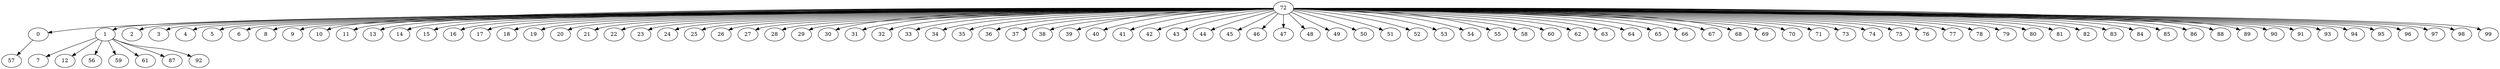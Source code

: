 digraph my_graph {
72 [label=72]
0 [label=0]
1 [label=1]
2 [label=2]
3 [label=3]
4 [label=4]
5 [label=5]
6 [label=6]
8 [label=8]
9 [label=9]
10 [label=10]
11 [label=11]
13 [label=13]
14 [label=14]
15 [label=15]
16 [label=16]
17 [label=17]
18 [label=18]
19 [label=19]
20 [label=20]
21 [label=21]
22 [label=22]
23 [label=23]
24 [label=24]
25 [label=25]
26 [label=26]
27 [label=27]
28 [label=28]
29 [label=29]
30 [label=30]
31 [label=31]
32 [label=32]
33 [label=33]
34 [label=34]
35 [label=35]
36 [label=36]
37 [label=37]
38 [label=38]
39 [label=39]
40 [label=40]
41 [label=41]
42 [label=42]
43 [label=43]
44 [label=44]
45 [label=45]
46 [label=46]
47 [label=47]
48 [label=48]
49 [label=49]
50 [label=50]
51 [label=51]
52 [label=52]
53 [label=53]
54 [label=54]
55 [label=55]
58 [label=58]
60 [label=60]
62 [label=62]
63 [label=63]
64 [label=64]
65 [label=65]
66 [label=66]
67 [label=67]
68 [label=68]
69 [label=69]
70 [label=70]
71 [label=71]
73 [label=73]
74 [label=74]
75 [label=75]
76 [label=76]
77 [label=77]
78 [label=78]
79 [label=79]
80 [label=80]
81 [label=81]
82 [label=82]
83 [label=83]
84 [label=84]
85 [label=85]
86 [label=86]
88 [label=88]
89 [label=89]
90 [label=90]
91 [label=91]
93 [label=93]
94 [label=94]
95 [label=95]
96 [label=96]
97 [label=97]
98 [label=98]
99 [label=99]
57 [label=57]
7 [label=7]
12 [label=12]
56 [label=56]
59 [label=59]
61 [label=61]
87 [label=87]
92 [label=92]
72->0
72->1
72->2
72->3
72->4
72->5
72->6
72->8
72->9
72->10
72->11
72->13
72->14
72->15
72->16
72->17
72->18
72->19
72->20
72->21
72->22
72->23
72->24
72->25
72->26
72->27
72->28
72->29
72->30
72->31
72->32
72->33
72->34
72->35
72->36
72->37
72->38
72->39
72->40
72->41
72->42
72->43
72->44
72->45
72->46
72->47
72->48
72->49
72->50
72->51
72->52
72->53
72->54
72->55
72->58
72->60
72->62
72->63
72->64
72->65
72->66
72->67
72->68
72->69
72->70
72->71
72->73
72->74
72->75
72->76
72->77
72->78
72->79
72->80
72->81
72->82
72->83
72->84
72->85
72->86
72->88
72->89
72->90
72->91
72->93
72->94
72->95
72->96
72->97
72->98
72->99
0->57
1->7
1->12
1->56
1->59
1->61
1->87
1->92
}
